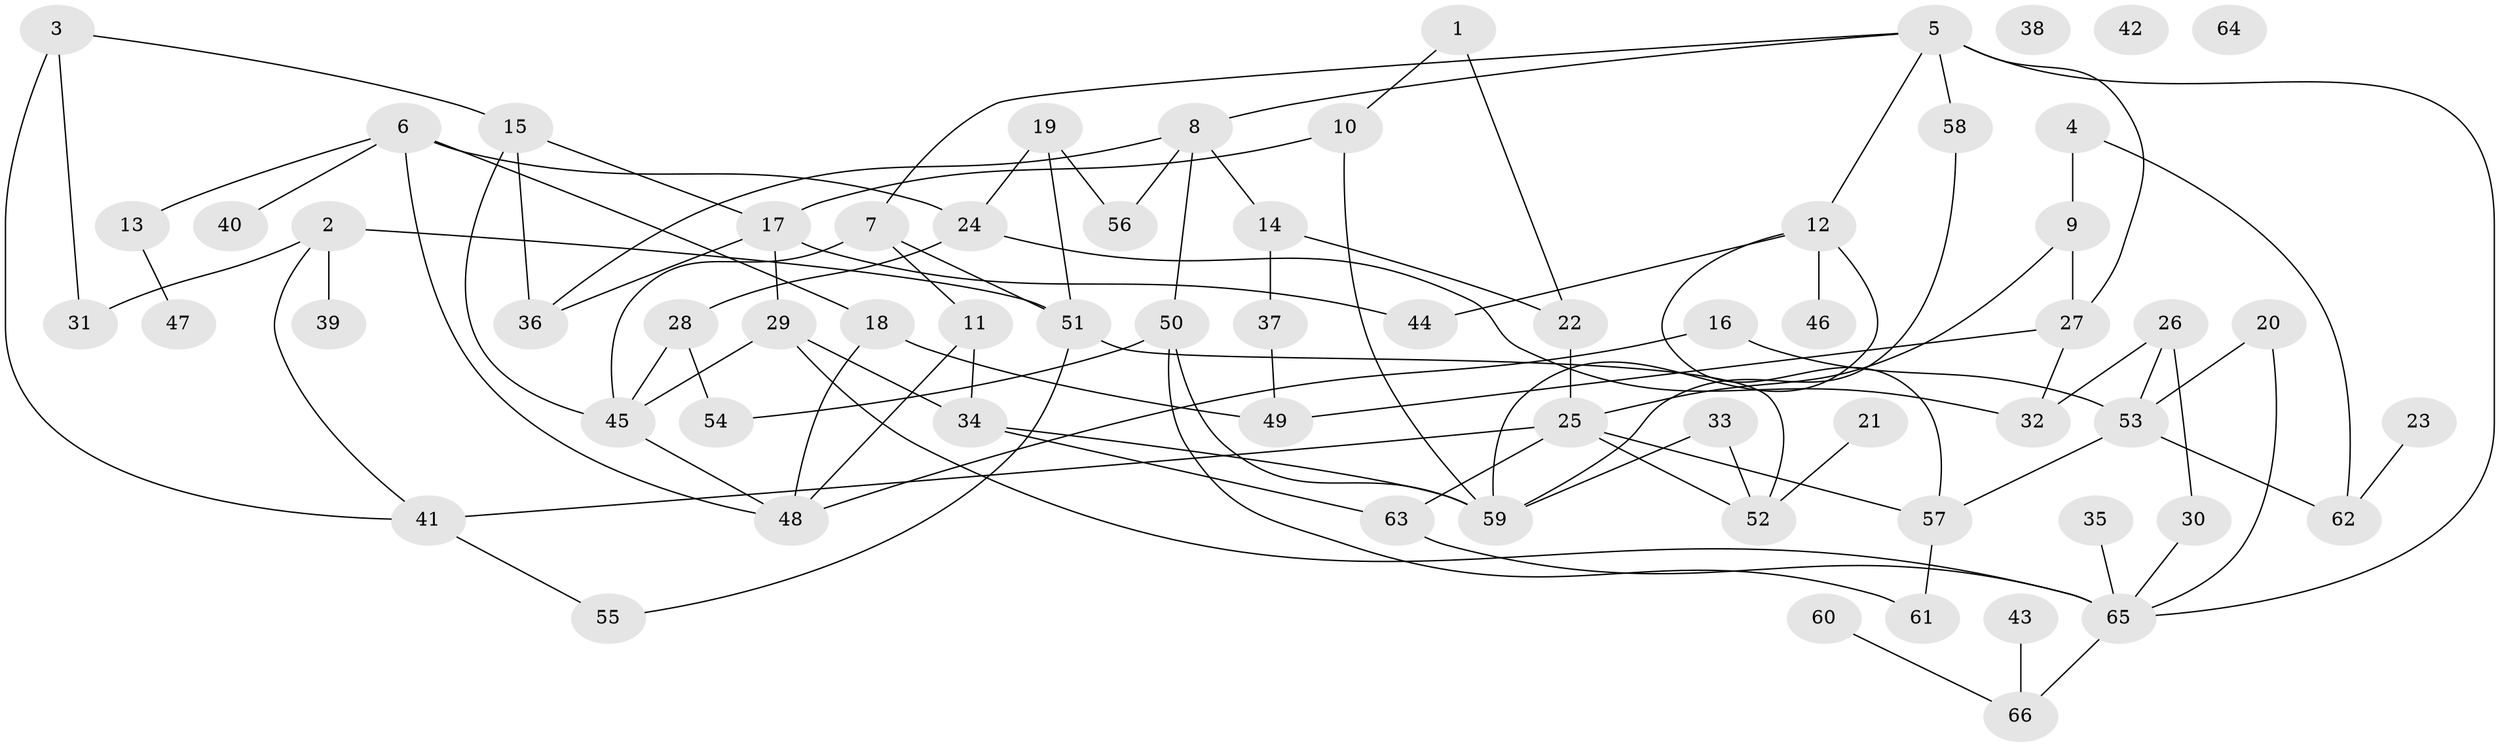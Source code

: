 // coarse degree distribution, {2: 0.1956521739130435, 4: 0.10869565217391304, 5: 0.08695652173913043, 3: 0.2391304347826087, 1: 0.1956521739130435, 6: 0.043478260869565216, 0: 0.06521739130434782, 8: 0.021739130434782608, 9: 0.021739130434782608, 7: 0.021739130434782608}
// Generated by graph-tools (version 1.1) at 2025/43/03/04/25 21:43:40]
// undirected, 66 vertices, 98 edges
graph export_dot {
graph [start="1"]
  node [color=gray90,style=filled];
  1;
  2;
  3;
  4;
  5;
  6;
  7;
  8;
  9;
  10;
  11;
  12;
  13;
  14;
  15;
  16;
  17;
  18;
  19;
  20;
  21;
  22;
  23;
  24;
  25;
  26;
  27;
  28;
  29;
  30;
  31;
  32;
  33;
  34;
  35;
  36;
  37;
  38;
  39;
  40;
  41;
  42;
  43;
  44;
  45;
  46;
  47;
  48;
  49;
  50;
  51;
  52;
  53;
  54;
  55;
  56;
  57;
  58;
  59;
  60;
  61;
  62;
  63;
  64;
  65;
  66;
  1 -- 10;
  1 -- 22;
  2 -- 31;
  2 -- 39;
  2 -- 41;
  2 -- 51;
  3 -- 15;
  3 -- 31;
  3 -- 41;
  4 -- 9;
  4 -- 62;
  5 -- 7;
  5 -- 8;
  5 -- 12;
  5 -- 27;
  5 -- 58;
  5 -- 65;
  6 -- 13;
  6 -- 18;
  6 -- 24;
  6 -- 40;
  6 -- 48;
  7 -- 11;
  7 -- 45;
  7 -- 51;
  8 -- 14;
  8 -- 36;
  8 -- 50;
  8 -- 56;
  9 -- 25;
  9 -- 27;
  10 -- 17;
  10 -- 59;
  11 -- 34;
  11 -- 48;
  12 -- 44;
  12 -- 46;
  12 -- 57;
  12 -- 59;
  13 -- 47;
  14 -- 22;
  14 -- 37;
  15 -- 17;
  15 -- 36;
  15 -- 45;
  16 -- 48;
  16 -- 53;
  17 -- 29;
  17 -- 36;
  17 -- 44;
  18 -- 48;
  18 -- 49;
  19 -- 24;
  19 -- 51;
  19 -- 56;
  20 -- 53;
  20 -- 65;
  21 -- 52;
  22 -- 25;
  23 -- 62;
  24 -- 28;
  24 -- 32;
  25 -- 41;
  25 -- 52;
  25 -- 57;
  25 -- 63;
  26 -- 30;
  26 -- 32;
  26 -- 53;
  27 -- 32;
  27 -- 49;
  28 -- 45;
  28 -- 54;
  29 -- 34;
  29 -- 45;
  29 -- 65;
  30 -- 65;
  33 -- 52;
  33 -- 59;
  34 -- 59;
  34 -- 63;
  35 -- 65;
  37 -- 49;
  41 -- 55;
  43 -- 66;
  45 -- 48;
  50 -- 54;
  50 -- 59;
  50 -- 61;
  51 -- 52;
  51 -- 55;
  53 -- 57;
  53 -- 62;
  57 -- 61;
  58 -- 59;
  60 -- 66;
  63 -- 65;
  65 -- 66;
}
